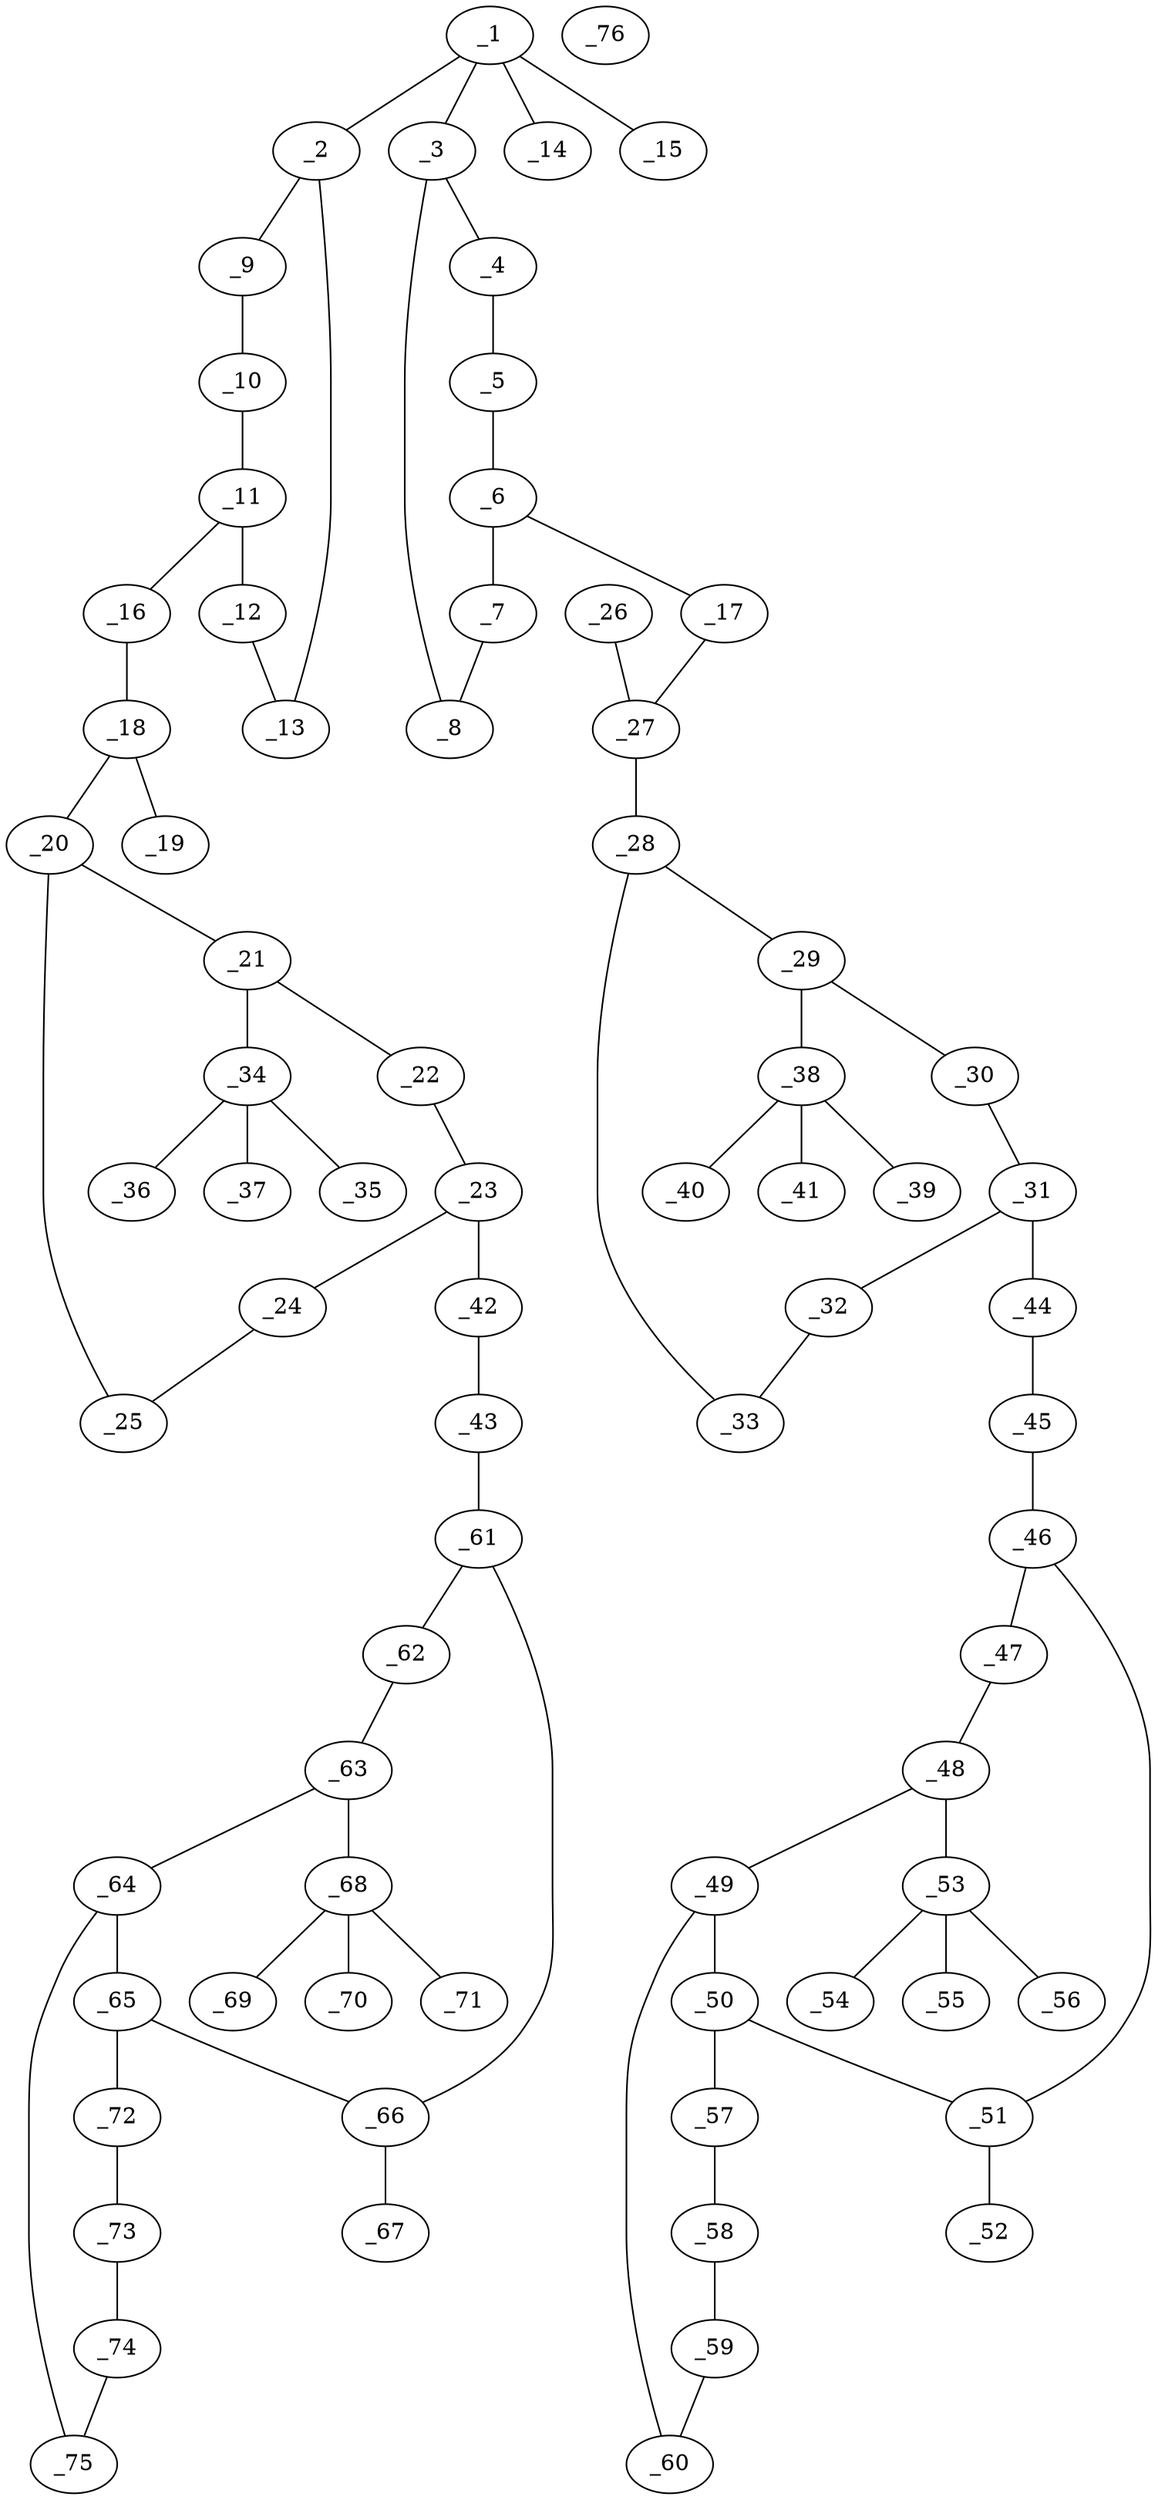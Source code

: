 graph molid661944 {
	_1	 [charge=0,
		chem=5,
		symbol="S  ",
		x="14.1243",
		y="-0.5"];
	_2	 [charge=0,
		chem=1,
		symbol="C  ",
		x="13.2583",
		y=0];
	_1 -- _2	 [valence=1];
	_3	 [charge=0,
		chem=1,
		symbol="C  ",
		x="14.9904",
		y="-1"];
	_1 -- _3	 [valence=1];
	_14	 [charge=0,
		chem=2,
		symbol="O  ",
		x="14.6243",
		y="0.366"];
	_1 -- _14	 [valence=2];
	_15	 [charge=0,
		chem=2,
		symbol="O  ",
		x="13.6243",
		y="-1.366"];
	_1 -- _15	 [valence=2];
	_9	 [charge=0,
		chem=1,
		symbol="C  ",
		x="13.2583",
		y=1];
	_2 -- _9	 [valence=1];
	_13	 [charge=0,
		chem=1,
		symbol="C  ",
		x="12.3923",
		y="-0.5"];
	_2 -- _13	 [valence=2];
	_4	 [charge=0,
		chem=1,
		symbol="C  ",
		x="15.8564",
		y="-0.5"];
	_3 -- _4	 [valence=1];
	_8	 [charge=0,
		chem=1,
		symbol="C  ",
		x="14.9904",
		y="-2"];
	_3 -- _8	 [valence=2];
	_5	 [charge=0,
		chem=1,
		symbol="C  ",
		x="16.7224",
		y="-1"];
	_4 -- _5	 [valence=2];
	_6	 [charge=0,
		chem=1,
		symbol="C  ",
		x="16.7224",
		y="-2"];
	_5 -- _6	 [valence=1];
	_7	 [charge=0,
		chem=1,
		symbol="C  ",
		x="15.8564",
		y="-2.5"];
	_6 -- _7	 [valence=2];
	_17	 [charge=0,
		chem=4,
		symbol="N  ",
		x="17.5884",
		y="-2.5"];
	_6 -- _17	 [valence=1];
	_7 -- _8	 [valence=1];
	_10	 [charge=0,
		chem=1,
		symbol="C  ",
		x="12.3923",
		y="1.5"];
	_9 -- _10	 [valence=2];
	_11	 [charge=0,
		chem=1,
		symbol="C  ",
		x="11.5263",
		y=1];
	_10 -- _11	 [valence=1];
	_12	 [charge=0,
		chem=1,
		symbol="C  ",
		x="11.5263",
		y=0];
	_11 -- _12	 [valence=2];
	_16	 [charge=0,
		chem=4,
		symbol="N  ",
		x="10.6602",
		y="1.5"];
	_11 -- _16	 [valence=1];
	_12 -- _13	 [valence=1];
	_18	 [charge=0,
		chem=1,
		symbol="C  ",
		x="9.7942",
		y=1];
	_16 -- _18	 [valence=1];
	_27	 [charge=0,
		chem=1,
		symbol="C  ",
		x="18.4545",
		y="-2"];
	_17 -- _27	 [valence=1];
	_19	 [charge=0,
		chem=2,
		symbol="O  ",
		x="9.7942",
		y=0];
	_18 -- _19	 [valence=2];
	_20	 [charge=0,
		chem=1,
		symbol="C  ",
		x="8.9282",
		y="1.5"];
	_18 -- _20	 [valence=1];
	_21	 [charge=0,
		chem=1,
		symbol="C  ",
		x="8.0622",
		y=1];
	_20 -- _21	 [valence=1];
	_25	 [charge=0,
		chem=1,
		symbol="C  ",
		x="8.9282",
		y="2.5"];
	_20 -- _25	 [valence=2];
	_22	 [charge=0,
		chem=1,
		symbol="C  ",
		x="7.1961",
		y="1.5"];
	_21 -- _22	 [valence=2];
	_34	 [charge=0,
		chem=5,
		symbol="S  ",
		x="8.0622",
		y=0];
	_21 -- _34	 [valence=1];
	_23	 [charge=0,
		chem=1,
		symbol="C  ",
		x="7.1961",
		y="2.5"];
	_22 -- _23	 [valence=1];
	_24	 [charge=0,
		chem=1,
		symbol="C  ",
		x="8.0622",
		y=3];
	_23 -- _24	 [valence=2];
	_42	 [charge=0,
		chem=4,
		symbol="N  ",
		x="6.3301",
		y=3];
	_23 -- _42	 [valence=1];
	_24 -- _25	 [valence=1];
	_26	 [charge=0,
		chem=2,
		symbol="O  ",
		x="18.4545",
		y="-1"];
	_26 -- _27	 [valence=2];
	_28	 [charge=0,
		chem=1,
		symbol="C  ",
		x="19.3205",
		y="-2.5"];
	_27 -- _28	 [valence=1];
	_29	 [charge=0,
		chem=1,
		symbol="C  ",
		x="20.1865",
		y="-2"];
	_28 -- _29	 [valence=1];
	_33	 [charge=0,
		chem=1,
		symbol="C  ",
		x="19.3205",
		y="-3.5"];
	_28 -- _33	 [valence=2];
	_30	 [charge=0,
		chem=1,
		symbol="C  ",
		x="21.0525",
		y="-2.5"];
	_29 -- _30	 [valence=2];
	_38	 [charge=0,
		chem=5,
		symbol="S  ",
		x="20.1865",
		y="-1"];
	_29 -- _38	 [valence=1];
	_31	 [charge=0,
		chem=1,
		symbol="C  ",
		x="21.0525",
		y="-3.5"];
	_30 -- _31	 [valence=1];
	_32	 [charge=0,
		chem=1,
		symbol="C  ",
		x="20.1865",
		y="-4"];
	_31 -- _32	 [valence=2];
	_44	 [charge=0,
		chem=4,
		symbol="N  ",
		x="21.9186",
		y="-4"];
	_31 -- _44	 [valence=1];
	_32 -- _33	 [valence=1];
	_35	 [charge=0,
		chem=2,
		symbol="O  ",
		x="8.0622",
		y="-1"];
	_34 -- _35	 [valence=2];
	_36	 [charge=0,
		chem=2,
		symbol="O  ",
		x="9.0622",
		y=0];
	_34 -- _36	 [valence=2];
	_37	 [charge=0,
		chem=2,
		symbol="O  ",
		x="7.0622",
		y=0];
	_34 -- _37	 [valence=1];
	_39	 [charge=0,
		chem=2,
		symbol="O  ",
		x="20.1865",
		y=0];
	_38 -- _39	 [valence=2];
	_40	 [charge=0,
		chem=2,
		symbol="O  ",
		x="19.1865",
		y="-1"];
	_38 -- _40	 [valence=2];
	_41	 [charge=0,
		chem=2,
		symbol="O  ",
		x="21.1865",
		y="-1"];
	_38 -- _41	 [valence=1];
	_43	 [charge=0,
		chem=4,
		symbol="N  ",
		x="6.3301",
		y=4];
	_42 -- _43	 [valence=2];
	_61	 [charge=0,
		chem=1,
		symbol="C  ",
		x="5.4641",
		y="4.5"];
	_43 -- _61	 [valence=1];
	_45	 [charge=0,
		chem=4,
		symbol="N  ",
		x="22.7846",
		y="-3.5"];
	_44 -- _45	 [valence=2];
	_46	 [charge=0,
		chem=1,
		symbol="C  ",
		x="23.6506",
		y="-4"];
	_45 -- _46	 [valence=1];
	_47	 [charge=0,
		chem=1,
		symbol="C  ",
		x="23.6506",
		y="-5"];
	_46 -- _47	 [valence=1];
	_51	 [charge=0,
		chem=1,
		symbol="C  ",
		x="24.5166",
		y="-3.5"];
	_46 -- _51	 [valence=2];
	_48	 [charge=0,
		chem=1,
		symbol="C  ",
		x="24.5166",
		y="-5.5"];
	_47 -- _48	 [valence=2];
	_49	 [charge=0,
		chem=1,
		symbol="C  ",
		x="25.3827",
		y="-5"];
	_48 -- _49	 [valence=1];
	_53	 [charge=0,
		chem=5,
		symbol="S  ",
		x="24.5166",
		y="-6.5"];
	_48 -- _53	 [valence=1];
	_50	 [charge=0,
		chem=1,
		symbol="C  ",
		x="25.3827",
		y="-4"];
	_49 -- _50	 [valence=2];
	_60	 [charge=0,
		chem=1,
		symbol="C  ",
		x="26.2487",
		y="-5.5"];
	_49 -- _60	 [valence=1];
	_50 -- _51	 [valence=1];
	_57	 [charge=0,
		chem=4,
		symbol="N  ",
		x="26.2487",
		y="-3.5"];
	_50 -- _57	 [valence=1];
	_52	 [charge=0,
		chem=2,
		symbol="O  ",
		x="24.5166",
		y="-2.5"];
	_51 -- _52	 [valence=1];
	_54	 [charge=0,
		chem=2,
		symbol="O  ",
		x="24.5166",
		y="-7.5"];
	_53 -- _54	 [valence=2];
	_55	 [charge=0,
		chem=2,
		symbol="O  ",
		x="25.5166",
		y="-6.5"];
	_53 -- _55	 [valence=2];
	_56	 [charge=0,
		chem=2,
		symbol="O  ",
		x="23.5166",
		y="-6.5"];
	_53 -- _56	 [valence=1];
	_58	 [charge=0,
		chem=1,
		symbol="C  ",
		x="27.1147",
		y="-4"];
	_57 -- _58	 [valence=2];
	_59	 [charge=0,
		chem=1,
		symbol="C  ",
		x="27.1147",
		y="-5"];
	_58 -- _59	 [valence=1];
	_59 -- _60	 [valence=2];
	_62	 [charge=0,
		chem=1,
		symbol="C  ",
		x="4.5981",
		y=4];
	_61 -- _62	 [valence=1];
	_66	 [charge=0,
		chem=1,
		symbol="C  ",
		x="5.4641",
		y="5.5"];
	_61 -- _66	 [valence=2];
	_63	 [charge=0,
		chem=1,
		symbol="C  ",
		x="3.7321",
		y="4.5"];
	_62 -- _63	 [valence=2];
	_64	 [charge=0,
		chem=1,
		symbol="C  ",
		x="3.7321",
		y="5.5"];
	_63 -- _64	 [valence=1];
	_68	 [charge=0,
		chem=5,
		symbol="S  ",
		x="2.866",
		y=4];
	_63 -- _68	 [valence=1];
	_65	 [charge=0,
		chem=1,
		symbol="C  ",
		x="4.5981",
		y=6];
	_64 -- _65	 [valence=2];
	_75	 [charge=0,
		chem=1,
		symbol="C  ",
		x="2.866",
		y=6];
	_64 -- _75	 [valence=1];
	_65 -- _66	 [valence=1];
	_72	 [charge=0,
		chem=4,
		symbol="N  ",
		x="4.5981",
		y=7];
	_65 -- _72	 [valence=1];
	_67	 [charge=0,
		chem=2,
		symbol="O  ",
		x="6.3301",
		y=6];
	_66 -- _67	 [valence=1];
	_69	 [charge=0,
		chem=2,
		symbol="O  ",
		x=2,
		y="3.5"];
	_68 -- _69	 [valence=2];
	_70	 [charge=0,
		chem=2,
		symbol="O  ",
		x="2.366",
		y="4.8661"];
	_68 -- _70	 [valence=2];
	_71	 [charge=0,
		chem=2,
		symbol="O  ",
		x="3.366",
		y="3.134"];
	_68 -- _71	 [valence=1];
	_73	 [charge=0,
		chem=1,
		symbol="C  ",
		x="3.7321",
		y="7.5"];
	_72 -- _73	 [valence=2];
	_74	 [charge=0,
		chem=1,
		symbol="C  ",
		x="2.866",
		y=7];
	_73 -- _74	 [valence=1];
	_74 -- _75	 [valence=2];
	_76	 [charge=0,
		chem=29,
		symbol="Na ",
		x="29.1147",
		y=0];
}
